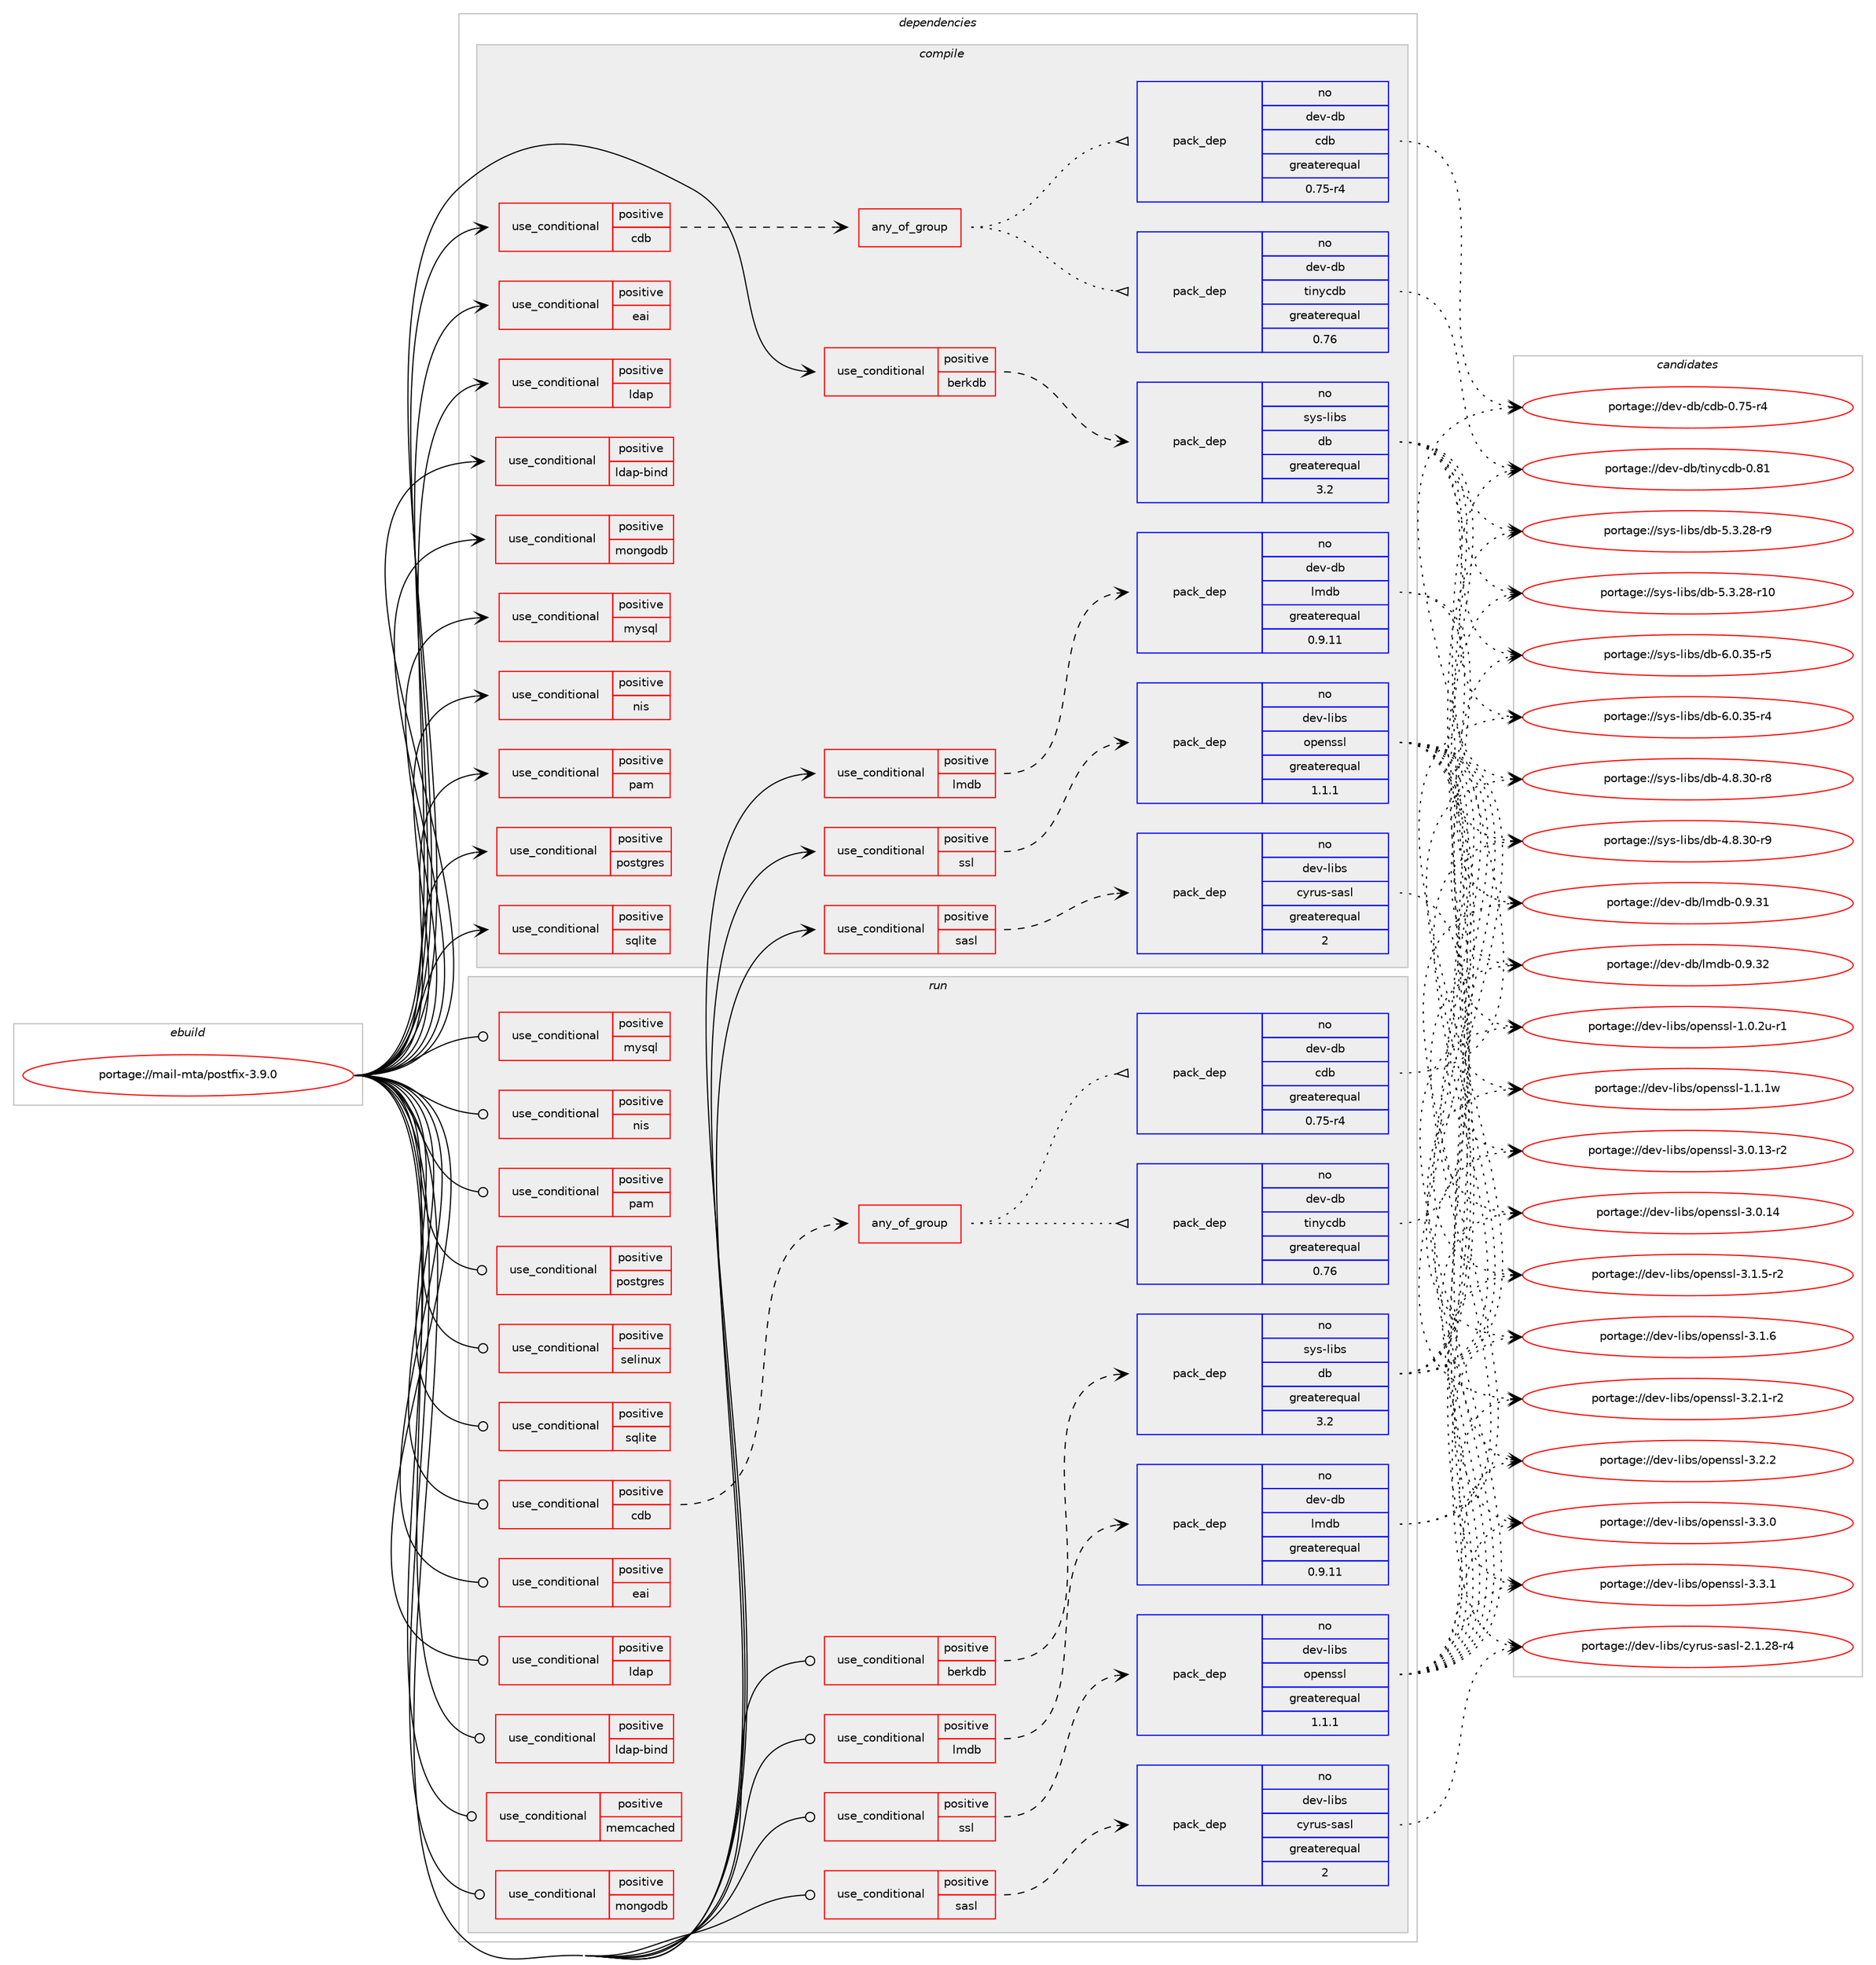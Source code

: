 digraph prolog {

# *************
# Graph options
# *************

newrank=true;
concentrate=true;
compound=true;
graph [rankdir=LR,fontname=Helvetica,fontsize=10,ranksep=1.5];#, ranksep=2.5, nodesep=0.2];
edge  [arrowhead=vee];
node  [fontname=Helvetica,fontsize=10];

# **********
# The ebuild
# **********

subgraph cluster_leftcol {
color=gray;
rank=same;
label=<<i>ebuild</i>>;
id [label="portage://mail-mta/postfix-3.9.0", color=red, width=4, href="../mail-mta/postfix-3.9.0.svg"];
}

# ****************
# The dependencies
# ****************

subgraph cluster_midcol {
color=gray;
label=<<i>dependencies</i>>;
subgraph cluster_compile {
fillcolor="#eeeeee";
style=filled;
label=<<i>compile</i>>;
subgraph cond69163 {
dependency147258 [label=<<TABLE BORDER="0" CELLBORDER="1" CELLSPACING="0" CELLPADDING="4"><TR><TD ROWSPAN="3" CELLPADDING="10">use_conditional</TD></TR><TR><TD>positive</TD></TR><TR><TD>berkdb</TD></TR></TABLE>>, shape=none, color=red];
subgraph pack75833 {
dependency147259 [label=<<TABLE BORDER="0" CELLBORDER="1" CELLSPACING="0" CELLPADDING="4" WIDTH="220"><TR><TD ROWSPAN="6" CELLPADDING="30">pack_dep</TD></TR><TR><TD WIDTH="110">no</TD></TR><TR><TD>sys-libs</TD></TR><TR><TD>db</TD></TR><TR><TD>greaterequal</TD></TR><TR><TD>3.2</TD></TR></TABLE>>, shape=none, color=blue];
}
dependency147258:e -> dependency147259:w [weight=20,style="dashed",arrowhead="vee"];
}
id:e -> dependency147258:w [weight=20,style="solid",arrowhead="vee"];
subgraph cond69164 {
dependency147260 [label=<<TABLE BORDER="0" CELLBORDER="1" CELLSPACING="0" CELLPADDING="4"><TR><TD ROWSPAN="3" CELLPADDING="10">use_conditional</TD></TR><TR><TD>positive</TD></TR><TR><TD>cdb</TD></TR></TABLE>>, shape=none, color=red];
subgraph any2109 {
dependency147261 [label=<<TABLE BORDER="0" CELLBORDER="1" CELLSPACING="0" CELLPADDING="4"><TR><TD CELLPADDING="10">any_of_group</TD></TR></TABLE>>, shape=none, color=red];subgraph pack75834 {
dependency147262 [label=<<TABLE BORDER="0" CELLBORDER="1" CELLSPACING="0" CELLPADDING="4" WIDTH="220"><TR><TD ROWSPAN="6" CELLPADDING="30">pack_dep</TD></TR><TR><TD WIDTH="110">no</TD></TR><TR><TD>dev-db</TD></TR><TR><TD>tinycdb</TD></TR><TR><TD>greaterequal</TD></TR><TR><TD>0.76</TD></TR></TABLE>>, shape=none, color=blue];
}
dependency147261:e -> dependency147262:w [weight=20,style="dotted",arrowhead="oinv"];
subgraph pack75835 {
dependency147263 [label=<<TABLE BORDER="0" CELLBORDER="1" CELLSPACING="0" CELLPADDING="4" WIDTH="220"><TR><TD ROWSPAN="6" CELLPADDING="30">pack_dep</TD></TR><TR><TD WIDTH="110">no</TD></TR><TR><TD>dev-db</TD></TR><TR><TD>cdb</TD></TR><TR><TD>greaterequal</TD></TR><TR><TD>0.75-r4</TD></TR></TABLE>>, shape=none, color=blue];
}
dependency147261:e -> dependency147263:w [weight=20,style="dotted",arrowhead="oinv"];
}
dependency147260:e -> dependency147261:w [weight=20,style="dashed",arrowhead="vee"];
}
id:e -> dependency147260:w [weight=20,style="solid",arrowhead="vee"];
subgraph cond69165 {
dependency147264 [label=<<TABLE BORDER="0" CELLBORDER="1" CELLSPACING="0" CELLPADDING="4"><TR><TD ROWSPAN="3" CELLPADDING="10">use_conditional</TD></TR><TR><TD>positive</TD></TR><TR><TD>eai</TD></TR></TABLE>>, shape=none, color=red];
# *** BEGIN UNKNOWN DEPENDENCY TYPE (TODO) ***
# dependency147264 -> package_dependency(portage://mail-mta/postfix-3.9.0,install,no,dev-libs,icu,none,[,,],any_same_slot,[])
# *** END UNKNOWN DEPENDENCY TYPE (TODO) ***

}
id:e -> dependency147264:w [weight=20,style="solid",arrowhead="vee"];
subgraph cond69166 {
dependency147265 [label=<<TABLE BORDER="0" CELLBORDER="1" CELLSPACING="0" CELLPADDING="4"><TR><TD ROWSPAN="3" CELLPADDING="10">use_conditional</TD></TR><TR><TD>positive</TD></TR><TR><TD>ldap</TD></TR></TABLE>>, shape=none, color=red];
# *** BEGIN UNKNOWN DEPENDENCY TYPE (TODO) ***
# dependency147265 -> package_dependency(portage://mail-mta/postfix-3.9.0,install,no,net-nds,openldap,none,[,,],any_same_slot,[])
# *** END UNKNOWN DEPENDENCY TYPE (TODO) ***

}
id:e -> dependency147265:w [weight=20,style="solid",arrowhead="vee"];
subgraph cond69167 {
dependency147266 [label=<<TABLE BORDER="0" CELLBORDER="1" CELLSPACING="0" CELLPADDING="4"><TR><TD ROWSPAN="3" CELLPADDING="10">use_conditional</TD></TR><TR><TD>positive</TD></TR><TR><TD>ldap-bind</TD></TR></TABLE>>, shape=none, color=red];
# *** BEGIN UNKNOWN DEPENDENCY TYPE (TODO) ***
# dependency147266 -> package_dependency(portage://mail-mta/postfix-3.9.0,install,no,net-nds,openldap,none,[,,],any_same_slot,[use(enable(sasl),none)])
# *** END UNKNOWN DEPENDENCY TYPE (TODO) ***

}
id:e -> dependency147266:w [weight=20,style="solid",arrowhead="vee"];
subgraph cond69168 {
dependency147267 [label=<<TABLE BORDER="0" CELLBORDER="1" CELLSPACING="0" CELLPADDING="4"><TR><TD ROWSPAN="3" CELLPADDING="10">use_conditional</TD></TR><TR><TD>positive</TD></TR><TR><TD>lmdb</TD></TR></TABLE>>, shape=none, color=red];
subgraph pack75836 {
dependency147268 [label=<<TABLE BORDER="0" CELLBORDER="1" CELLSPACING="0" CELLPADDING="4" WIDTH="220"><TR><TD ROWSPAN="6" CELLPADDING="30">pack_dep</TD></TR><TR><TD WIDTH="110">no</TD></TR><TR><TD>dev-db</TD></TR><TR><TD>lmdb</TD></TR><TR><TD>greaterequal</TD></TR><TR><TD>0.9.11</TD></TR></TABLE>>, shape=none, color=blue];
}
dependency147267:e -> dependency147268:w [weight=20,style="dashed",arrowhead="vee"];
}
id:e -> dependency147267:w [weight=20,style="solid",arrowhead="vee"];
subgraph cond69169 {
dependency147269 [label=<<TABLE BORDER="0" CELLBORDER="1" CELLSPACING="0" CELLPADDING="4"><TR><TD ROWSPAN="3" CELLPADDING="10">use_conditional</TD></TR><TR><TD>positive</TD></TR><TR><TD>mongodb</TD></TR></TABLE>>, shape=none, color=red];
# *** BEGIN UNKNOWN DEPENDENCY TYPE (TODO) ***
# dependency147269 -> package_dependency(portage://mail-mta/postfix-3.9.0,install,no,dev-libs,mongo-c-driver,none,[,,],[],[])
# *** END UNKNOWN DEPENDENCY TYPE (TODO) ***

# *** BEGIN UNKNOWN DEPENDENCY TYPE (TODO) ***
# dependency147269 -> package_dependency(portage://mail-mta/postfix-3.9.0,install,no,dev-libs,libbson,none,[,,],[],[])
# *** END UNKNOWN DEPENDENCY TYPE (TODO) ***

}
id:e -> dependency147269:w [weight=20,style="solid",arrowhead="vee"];
subgraph cond69170 {
dependency147270 [label=<<TABLE BORDER="0" CELLBORDER="1" CELLSPACING="0" CELLPADDING="4"><TR><TD ROWSPAN="3" CELLPADDING="10">use_conditional</TD></TR><TR><TD>positive</TD></TR><TR><TD>mysql</TD></TR></TABLE>>, shape=none, color=red];
# *** BEGIN UNKNOWN DEPENDENCY TYPE (TODO) ***
# dependency147270 -> package_dependency(portage://mail-mta/postfix-3.9.0,install,no,dev-db,mysql-connector-c,none,[,,],[slot(0),equal],[])
# *** END UNKNOWN DEPENDENCY TYPE (TODO) ***

}
id:e -> dependency147270:w [weight=20,style="solid",arrowhead="vee"];
subgraph cond69171 {
dependency147271 [label=<<TABLE BORDER="0" CELLBORDER="1" CELLSPACING="0" CELLPADDING="4"><TR><TD ROWSPAN="3" CELLPADDING="10">use_conditional</TD></TR><TR><TD>positive</TD></TR><TR><TD>nis</TD></TR></TABLE>>, shape=none, color=red];
# *** BEGIN UNKNOWN DEPENDENCY TYPE (TODO) ***
# dependency147271 -> package_dependency(portage://mail-mta/postfix-3.9.0,install,no,net-libs,libnsl,none,[,,],any_same_slot,[])
# *** END UNKNOWN DEPENDENCY TYPE (TODO) ***

}
id:e -> dependency147271:w [weight=20,style="solid",arrowhead="vee"];
subgraph cond69172 {
dependency147272 [label=<<TABLE BORDER="0" CELLBORDER="1" CELLSPACING="0" CELLPADDING="4"><TR><TD ROWSPAN="3" CELLPADDING="10">use_conditional</TD></TR><TR><TD>positive</TD></TR><TR><TD>pam</TD></TR></TABLE>>, shape=none, color=red];
# *** BEGIN UNKNOWN DEPENDENCY TYPE (TODO) ***
# dependency147272 -> package_dependency(portage://mail-mta/postfix-3.9.0,install,no,sys-libs,pam,none,[,,],[],[])
# *** END UNKNOWN DEPENDENCY TYPE (TODO) ***

}
id:e -> dependency147272:w [weight=20,style="solid",arrowhead="vee"];
subgraph cond69173 {
dependency147273 [label=<<TABLE BORDER="0" CELLBORDER="1" CELLSPACING="0" CELLPADDING="4"><TR><TD ROWSPAN="3" CELLPADDING="10">use_conditional</TD></TR><TR><TD>positive</TD></TR><TR><TD>postgres</TD></TR></TABLE>>, shape=none, color=red];
# *** BEGIN UNKNOWN DEPENDENCY TYPE (TODO) ***
# dependency147273 -> package_dependency(portage://mail-mta/postfix-3.9.0,install,no,dev-db,postgresql,none,[,,],any_different_slot,[])
# *** END UNKNOWN DEPENDENCY TYPE (TODO) ***

}
id:e -> dependency147273:w [weight=20,style="solid",arrowhead="vee"];
subgraph cond69174 {
dependency147274 [label=<<TABLE BORDER="0" CELLBORDER="1" CELLSPACING="0" CELLPADDING="4"><TR><TD ROWSPAN="3" CELLPADDING="10">use_conditional</TD></TR><TR><TD>positive</TD></TR><TR><TD>sasl</TD></TR></TABLE>>, shape=none, color=red];
subgraph pack75837 {
dependency147275 [label=<<TABLE BORDER="0" CELLBORDER="1" CELLSPACING="0" CELLPADDING="4" WIDTH="220"><TR><TD ROWSPAN="6" CELLPADDING="30">pack_dep</TD></TR><TR><TD WIDTH="110">no</TD></TR><TR><TD>dev-libs</TD></TR><TR><TD>cyrus-sasl</TD></TR><TR><TD>greaterequal</TD></TR><TR><TD>2</TD></TR></TABLE>>, shape=none, color=blue];
}
dependency147274:e -> dependency147275:w [weight=20,style="dashed",arrowhead="vee"];
}
id:e -> dependency147274:w [weight=20,style="solid",arrowhead="vee"];
subgraph cond69175 {
dependency147276 [label=<<TABLE BORDER="0" CELLBORDER="1" CELLSPACING="0" CELLPADDING="4"><TR><TD ROWSPAN="3" CELLPADDING="10">use_conditional</TD></TR><TR><TD>positive</TD></TR><TR><TD>sqlite</TD></TR></TABLE>>, shape=none, color=red];
# *** BEGIN UNKNOWN DEPENDENCY TYPE (TODO) ***
# dependency147276 -> package_dependency(portage://mail-mta/postfix-3.9.0,install,no,dev-db,sqlite,none,[,,],[slot(3)],[])
# *** END UNKNOWN DEPENDENCY TYPE (TODO) ***

}
id:e -> dependency147276:w [weight=20,style="solid",arrowhead="vee"];
subgraph cond69176 {
dependency147277 [label=<<TABLE BORDER="0" CELLBORDER="1" CELLSPACING="0" CELLPADDING="4"><TR><TD ROWSPAN="3" CELLPADDING="10">use_conditional</TD></TR><TR><TD>positive</TD></TR><TR><TD>ssl</TD></TR></TABLE>>, shape=none, color=red];
subgraph pack75838 {
dependency147278 [label=<<TABLE BORDER="0" CELLBORDER="1" CELLSPACING="0" CELLPADDING="4" WIDTH="220"><TR><TD ROWSPAN="6" CELLPADDING="30">pack_dep</TD></TR><TR><TD WIDTH="110">no</TD></TR><TR><TD>dev-libs</TD></TR><TR><TD>openssl</TD></TR><TR><TD>greaterequal</TD></TR><TR><TD>1.1.1</TD></TR></TABLE>>, shape=none, color=blue];
}
dependency147277:e -> dependency147278:w [weight=20,style="dashed",arrowhead="vee"];
}
id:e -> dependency147277:w [weight=20,style="solid",arrowhead="vee"];
# *** BEGIN UNKNOWN DEPENDENCY TYPE (TODO) ***
# id -> package_dependency(portage://mail-mta/postfix-3.9.0,install,no,acct-group,postdrop,none,[,,],[],[])
# *** END UNKNOWN DEPENDENCY TYPE (TODO) ***

# *** BEGIN UNKNOWN DEPENDENCY TYPE (TODO) ***
# id -> package_dependency(portage://mail-mta/postfix-3.9.0,install,no,acct-group,postfix,none,[,,],[],[])
# *** END UNKNOWN DEPENDENCY TYPE (TODO) ***

# *** BEGIN UNKNOWN DEPENDENCY TYPE (TODO) ***
# id -> package_dependency(portage://mail-mta/postfix-3.9.0,install,no,acct-user,postfix,none,[,,],[],[])
# *** END UNKNOWN DEPENDENCY TYPE (TODO) ***

# *** BEGIN UNKNOWN DEPENDENCY TYPE (TODO) ***
# id -> package_dependency(portage://mail-mta/postfix-3.9.0,install,no,dev-lang,perl,none,[,,],[],[])
# *** END UNKNOWN DEPENDENCY TYPE (TODO) ***

# *** BEGIN UNKNOWN DEPENDENCY TYPE (TODO) ***
# id -> package_dependency(portage://mail-mta/postfix-3.9.0,install,no,dev-libs,libpcre2,none,[,,],[slot(0)],[])
# *** END UNKNOWN DEPENDENCY TYPE (TODO) ***

}
subgraph cluster_compileandrun {
fillcolor="#eeeeee";
style=filled;
label=<<i>compile and run</i>>;
}
subgraph cluster_run {
fillcolor="#eeeeee";
style=filled;
label=<<i>run</i>>;
subgraph cond69177 {
dependency147279 [label=<<TABLE BORDER="0" CELLBORDER="1" CELLSPACING="0" CELLPADDING="4"><TR><TD ROWSPAN="3" CELLPADDING="10">use_conditional</TD></TR><TR><TD>positive</TD></TR><TR><TD>berkdb</TD></TR></TABLE>>, shape=none, color=red];
subgraph pack75839 {
dependency147280 [label=<<TABLE BORDER="0" CELLBORDER="1" CELLSPACING="0" CELLPADDING="4" WIDTH="220"><TR><TD ROWSPAN="6" CELLPADDING="30">pack_dep</TD></TR><TR><TD WIDTH="110">no</TD></TR><TR><TD>sys-libs</TD></TR><TR><TD>db</TD></TR><TR><TD>greaterequal</TD></TR><TR><TD>3.2</TD></TR></TABLE>>, shape=none, color=blue];
}
dependency147279:e -> dependency147280:w [weight=20,style="dashed",arrowhead="vee"];
}
id:e -> dependency147279:w [weight=20,style="solid",arrowhead="odot"];
subgraph cond69178 {
dependency147281 [label=<<TABLE BORDER="0" CELLBORDER="1" CELLSPACING="0" CELLPADDING="4"><TR><TD ROWSPAN="3" CELLPADDING="10">use_conditional</TD></TR><TR><TD>positive</TD></TR><TR><TD>cdb</TD></TR></TABLE>>, shape=none, color=red];
subgraph any2110 {
dependency147282 [label=<<TABLE BORDER="0" CELLBORDER="1" CELLSPACING="0" CELLPADDING="4"><TR><TD CELLPADDING="10">any_of_group</TD></TR></TABLE>>, shape=none, color=red];subgraph pack75840 {
dependency147283 [label=<<TABLE BORDER="0" CELLBORDER="1" CELLSPACING="0" CELLPADDING="4" WIDTH="220"><TR><TD ROWSPAN="6" CELLPADDING="30">pack_dep</TD></TR><TR><TD WIDTH="110">no</TD></TR><TR><TD>dev-db</TD></TR><TR><TD>tinycdb</TD></TR><TR><TD>greaterequal</TD></TR><TR><TD>0.76</TD></TR></TABLE>>, shape=none, color=blue];
}
dependency147282:e -> dependency147283:w [weight=20,style="dotted",arrowhead="oinv"];
subgraph pack75841 {
dependency147284 [label=<<TABLE BORDER="0" CELLBORDER="1" CELLSPACING="0" CELLPADDING="4" WIDTH="220"><TR><TD ROWSPAN="6" CELLPADDING="30">pack_dep</TD></TR><TR><TD WIDTH="110">no</TD></TR><TR><TD>dev-db</TD></TR><TR><TD>cdb</TD></TR><TR><TD>greaterequal</TD></TR><TR><TD>0.75-r4</TD></TR></TABLE>>, shape=none, color=blue];
}
dependency147282:e -> dependency147284:w [weight=20,style="dotted",arrowhead="oinv"];
}
dependency147281:e -> dependency147282:w [weight=20,style="dashed",arrowhead="vee"];
}
id:e -> dependency147281:w [weight=20,style="solid",arrowhead="odot"];
subgraph cond69179 {
dependency147285 [label=<<TABLE BORDER="0" CELLBORDER="1" CELLSPACING="0" CELLPADDING="4"><TR><TD ROWSPAN="3" CELLPADDING="10">use_conditional</TD></TR><TR><TD>positive</TD></TR><TR><TD>eai</TD></TR></TABLE>>, shape=none, color=red];
# *** BEGIN UNKNOWN DEPENDENCY TYPE (TODO) ***
# dependency147285 -> package_dependency(portage://mail-mta/postfix-3.9.0,run,no,dev-libs,icu,none,[,,],any_same_slot,[])
# *** END UNKNOWN DEPENDENCY TYPE (TODO) ***

}
id:e -> dependency147285:w [weight=20,style="solid",arrowhead="odot"];
subgraph cond69180 {
dependency147286 [label=<<TABLE BORDER="0" CELLBORDER="1" CELLSPACING="0" CELLPADDING="4"><TR><TD ROWSPAN="3" CELLPADDING="10">use_conditional</TD></TR><TR><TD>positive</TD></TR><TR><TD>ldap</TD></TR></TABLE>>, shape=none, color=red];
# *** BEGIN UNKNOWN DEPENDENCY TYPE (TODO) ***
# dependency147286 -> package_dependency(portage://mail-mta/postfix-3.9.0,run,no,net-nds,openldap,none,[,,],any_same_slot,[])
# *** END UNKNOWN DEPENDENCY TYPE (TODO) ***

}
id:e -> dependency147286:w [weight=20,style="solid",arrowhead="odot"];
subgraph cond69181 {
dependency147287 [label=<<TABLE BORDER="0" CELLBORDER="1" CELLSPACING="0" CELLPADDING="4"><TR><TD ROWSPAN="3" CELLPADDING="10">use_conditional</TD></TR><TR><TD>positive</TD></TR><TR><TD>ldap-bind</TD></TR></TABLE>>, shape=none, color=red];
# *** BEGIN UNKNOWN DEPENDENCY TYPE (TODO) ***
# dependency147287 -> package_dependency(portage://mail-mta/postfix-3.9.0,run,no,net-nds,openldap,none,[,,],any_same_slot,[use(enable(sasl),none)])
# *** END UNKNOWN DEPENDENCY TYPE (TODO) ***

}
id:e -> dependency147287:w [weight=20,style="solid",arrowhead="odot"];
subgraph cond69182 {
dependency147288 [label=<<TABLE BORDER="0" CELLBORDER="1" CELLSPACING="0" CELLPADDING="4"><TR><TD ROWSPAN="3" CELLPADDING="10">use_conditional</TD></TR><TR><TD>positive</TD></TR><TR><TD>lmdb</TD></TR></TABLE>>, shape=none, color=red];
subgraph pack75842 {
dependency147289 [label=<<TABLE BORDER="0" CELLBORDER="1" CELLSPACING="0" CELLPADDING="4" WIDTH="220"><TR><TD ROWSPAN="6" CELLPADDING="30">pack_dep</TD></TR><TR><TD WIDTH="110">no</TD></TR><TR><TD>dev-db</TD></TR><TR><TD>lmdb</TD></TR><TR><TD>greaterequal</TD></TR><TR><TD>0.9.11</TD></TR></TABLE>>, shape=none, color=blue];
}
dependency147288:e -> dependency147289:w [weight=20,style="dashed",arrowhead="vee"];
}
id:e -> dependency147288:w [weight=20,style="solid",arrowhead="odot"];
subgraph cond69183 {
dependency147290 [label=<<TABLE BORDER="0" CELLBORDER="1" CELLSPACING="0" CELLPADDING="4"><TR><TD ROWSPAN="3" CELLPADDING="10">use_conditional</TD></TR><TR><TD>positive</TD></TR><TR><TD>memcached</TD></TR></TABLE>>, shape=none, color=red];
# *** BEGIN UNKNOWN DEPENDENCY TYPE (TODO) ***
# dependency147290 -> package_dependency(portage://mail-mta/postfix-3.9.0,run,no,net-misc,memcached,none,[,,],[],[])
# *** END UNKNOWN DEPENDENCY TYPE (TODO) ***

}
id:e -> dependency147290:w [weight=20,style="solid",arrowhead="odot"];
subgraph cond69184 {
dependency147291 [label=<<TABLE BORDER="0" CELLBORDER="1" CELLSPACING="0" CELLPADDING="4"><TR><TD ROWSPAN="3" CELLPADDING="10">use_conditional</TD></TR><TR><TD>positive</TD></TR><TR><TD>mongodb</TD></TR></TABLE>>, shape=none, color=red];
# *** BEGIN UNKNOWN DEPENDENCY TYPE (TODO) ***
# dependency147291 -> package_dependency(portage://mail-mta/postfix-3.9.0,run,no,dev-libs,mongo-c-driver,none,[,,],[],[])
# *** END UNKNOWN DEPENDENCY TYPE (TODO) ***

# *** BEGIN UNKNOWN DEPENDENCY TYPE (TODO) ***
# dependency147291 -> package_dependency(portage://mail-mta/postfix-3.9.0,run,no,dev-libs,libbson,none,[,,],[],[])
# *** END UNKNOWN DEPENDENCY TYPE (TODO) ***

}
id:e -> dependency147291:w [weight=20,style="solid",arrowhead="odot"];
subgraph cond69185 {
dependency147292 [label=<<TABLE BORDER="0" CELLBORDER="1" CELLSPACING="0" CELLPADDING="4"><TR><TD ROWSPAN="3" CELLPADDING="10">use_conditional</TD></TR><TR><TD>positive</TD></TR><TR><TD>mysql</TD></TR></TABLE>>, shape=none, color=red];
# *** BEGIN UNKNOWN DEPENDENCY TYPE (TODO) ***
# dependency147292 -> package_dependency(portage://mail-mta/postfix-3.9.0,run,no,dev-db,mysql-connector-c,none,[,,],[slot(0),equal],[])
# *** END UNKNOWN DEPENDENCY TYPE (TODO) ***

}
id:e -> dependency147292:w [weight=20,style="solid",arrowhead="odot"];
subgraph cond69186 {
dependency147293 [label=<<TABLE BORDER="0" CELLBORDER="1" CELLSPACING="0" CELLPADDING="4"><TR><TD ROWSPAN="3" CELLPADDING="10">use_conditional</TD></TR><TR><TD>positive</TD></TR><TR><TD>nis</TD></TR></TABLE>>, shape=none, color=red];
# *** BEGIN UNKNOWN DEPENDENCY TYPE (TODO) ***
# dependency147293 -> package_dependency(portage://mail-mta/postfix-3.9.0,run,no,net-libs,libnsl,none,[,,],any_same_slot,[])
# *** END UNKNOWN DEPENDENCY TYPE (TODO) ***

}
id:e -> dependency147293:w [weight=20,style="solid",arrowhead="odot"];
subgraph cond69187 {
dependency147294 [label=<<TABLE BORDER="0" CELLBORDER="1" CELLSPACING="0" CELLPADDING="4"><TR><TD ROWSPAN="3" CELLPADDING="10">use_conditional</TD></TR><TR><TD>positive</TD></TR><TR><TD>pam</TD></TR></TABLE>>, shape=none, color=red];
# *** BEGIN UNKNOWN DEPENDENCY TYPE (TODO) ***
# dependency147294 -> package_dependency(portage://mail-mta/postfix-3.9.0,run,no,sys-libs,pam,none,[,,],[],[])
# *** END UNKNOWN DEPENDENCY TYPE (TODO) ***

}
id:e -> dependency147294:w [weight=20,style="solid",arrowhead="odot"];
subgraph cond69188 {
dependency147295 [label=<<TABLE BORDER="0" CELLBORDER="1" CELLSPACING="0" CELLPADDING="4"><TR><TD ROWSPAN="3" CELLPADDING="10">use_conditional</TD></TR><TR><TD>positive</TD></TR><TR><TD>postgres</TD></TR></TABLE>>, shape=none, color=red];
# *** BEGIN UNKNOWN DEPENDENCY TYPE (TODO) ***
# dependency147295 -> package_dependency(portage://mail-mta/postfix-3.9.0,run,no,dev-db,postgresql,none,[,,],any_different_slot,[])
# *** END UNKNOWN DEPENDENCY TYPE (TODO) ***

}
id:e -> dependency147295:w [weight=20,style="solid",arrowhead="odot"];
subgraph cond69189 {
dependency147296 [label=<<TABLE BORDER="0" CELLBORDER="1" CELLSPACING="0" CELLPADDING="4"><TR><TD ROWSPAN="3" CELLPADDING="10">use_conditional</TD></TR><TR><TD>positive</TD></TR><TR><TD>sasl</TD></TR></TABLE>>, shape=none, color=red];
subgraph pack75843 {
dependency147297 [label=<<TABLE BORDER="0" CELLBORDER="1" CELLSPACING="0" CELLPADDING="4" WIDTH="220"><TR><TD ROWSPAN="6" CELLPADDING="30">pack_dep</TD></TR><TR><TD WIDTH="110">no</TD></TR><TR><TD>dev-libs</TD></TR><TR><TD>cyrus-sasl</TD></TR><TR><TD>greaterequal</TD></TR><TR><TD>2</TD></TR></TABLE>>, shape=none, color=blue];
}
dependency147296:e -> dependency147297:w [weight=20,style="dashed",arrowhead="vee"];
}
id:e -> dependency147296:w [weight=20,style="solid",arrowhead="odot"];
subgraph cond69190 {
dependency147298 [label=<<TABLE BORDER="0" CELLBORDER="1" CELLSPACING="0" CELLPADDING="4"><TR><TD ROWSPAN="3" CELLPADDING="10">use_conditional</TD></TR><TR><TD>positive</TD></TR><TR><TD>selinux</TD></TR></TABLE>>, shape=none, color=red];
# *** BEGIN UNKNOWN DEPENDENCY TYPE (TODO) ***
# dependency147298 -> package_dependency(portage://mail-mta/postfix-3.9.0,run,no,sec-policy,selinux-postfix,none,[,,],[],[])
# *** END UNKNOWN DEPENDENCY TYPE (TODO) ***

}
id:e -> dependency147298:w [weight=20,style="solid",arrowhead="odot"];
subgraph cond69191 {
dependency147299 [label=<<TABLE BORDER="0" CELLBORDER="1" CELLSPACING="0" CELLPADDING="4"><TR><TD ROWSPAN="3" CELLPADDING="10">use_conditional</TD></TR><TR><TD>positive</TD></TR><TR><TD>sqlite</TD></TR></TABLE>>, shape=none, color=red];
# *** BEGIN UNKNOWN DEPENDENCY TYPE (TODO) ***
# dependency147299 -> package_dependency(portage://mail-mta/postfix-3.9.0,run,no,dev-db,sqlite,none,[,,],[slot(3)],[])
# *** END UNKNOWN DEPENDENCY TYPE (TODO) ***

}
id:e -> dependency147299:w [weight=20,style="solid",arrowhead="odot"];
subgraph cond69192 {
dependency147300 [label=<<TABLE BORDER="0" CELLBORDER="1" CELLSPACING="0" CELLPADDING="4"><TR><TD ROWSPAN="3" CELLPADDING="10">use_conditional</TD></TR><TR><TD>positive</TD></TR><TR><TD>ssl</TD></TR></TABLE>>, shape=none, color=red];
subgraph pack75844 {
dependency147301 [label=<<TABLE BORDER="0" CELLBORDER="1" CELLSPACING="0" CELLPADDING="4" WIDTH="220"><TR><TD ROWSPAN="6" CELLPADDING="30">pack_dep</TD></TR><TR><TD WIDTH="110">no</TD></TR><TR><TD>dev-libs</TD></TR><TR><TD>openssl</TD></TR><TR><TD>greaterequal</TD></TR><TR><TD>1.1.1</TD></TR></TABLE>>, shape=none, color=blue];
}
dependency147300:e -> dependency147301:w [weight=20,style="dashed",arrowhead="vee"];
}
id:e -> dependency147300:w [weight=20,style="solid",arrowhead="odot"];
# *** BEGIN UNKNOWN DEPENDENCY TYPE (TODO) ***
# id -> package_dependency(portage://mail-mta/postfix-3.9.0,run,no,acct-group,postdrop,none,[,,],[],[])
# *** END UNKNOWN DEPENDENCY TYPE (TODO) ***

# *** BEGIN UNKNOWN DEPENDENCY TYPE (TODO) ***
# id -> package_dependency(portage://mail-mta/postfix-3.9.0,run,no,acct-group,postfix,none,[,,],[],[])
# *** END UNKNOWN DEPENDENCY TYPE (TODO) ***

# *** BEGIN UNKNOWN DEPENDENCY TYPE (TODO) ***
# id -> package_dependency(portage://mail-mta/postfix-3.9.0,run,no,acct-user,postfix,none,[,,],[],[])
# *** END UNKNOWN DEPENDENCY TYPE (TODO) ***

# *** BEGIN UNKNOWN DEPENDENCY TYPE (TODO) ***
# id -> package_dependency(portage://mail-mta/postfix-3.9.0,run,no,dev-lang,perl,none,[,,],[],[])
# *** END UNKNOWN DEPENDENCY TYPE (TODO) ***

# *** BEGIN UNKNOWN DEPENDENCY TYPE (TODO) ***
# id -> package_dependency(portage://mail-mta/postfix-3.9.0,run,no,dev-libs,libpcre2,none,[,,],[slot(0)],[])
# *** END UNKNOWN DEPENDENCY TYPE (TODO) ***

# *** BEGIN UNKNOWN DEPENDENCY TYPE (TODO) ***
# id -> package_dependency(portage://mail-mta/postfix-3.9.0,run,no,net-mail,mailbase,none,[,,],[],[])
# *** END UNKNOWN DEPENDENCY TYPE (TODO) ***

# *** BEGIN UNKNOWN DEPENDENCY TYPE (TODO) ***
# id -> package_dependency(portage://mail-mta/postfix-3.9.0,run,weak,mail-mta,courier,none,[,,],[],[])
# *** END UNKNOWN DEPENDENCY TYPE (TODO) ***

# *** BEGIN UNKNOWN DEPENDENCY TYPE (TODO) ***
# id -> package_dependency(portage://mail-mta/postfix-3.9.0,run,weak,mail-mta,esmtp,none,[,,],[],[])
# *** END UNKNOWN DEPENDENCY TYPE (TODO) ***

# *** BEGIN UNKNOWN DEPENDENCY TYPE (TODO) ***
# id -> package_dependency(portage://mail-mta/postfix-3.9.0,run,weak,mail-mta,exim,none,[,,],[],[])
# *** END UNKNOWN DEPENDENCY TYPE (TODO) ***

# *** BEGIN UNKNOWN DEPENDENCY TYPE (TODO) ***
# id -> package_dependency(portage://mail-mta/postfix-3.9.0,run,weak,mail-mta,msmtp,none,[,,],[],[use(enable(mta),none)])
# *** END UNKNOWN DEPENDENCY TYPE (TODO) ***

# *** BEGIN UNKNOWN DEPENDENCY TYPE (TODO) ***
# id -> package_dependency(portage://mail-mta/postfix-3.9.0,run,weak,mail-mta,netqmail,none,[,,],[],[])
# *** END UNKNOWN DEPENDENCY TYPE (TODO) ***

# *** BEGIN UNKNOWN DEPENDENCY TYPE (TODO) ***
# id -> package_dependency(portage://mail-mta/postfix-3.9.0,run,weak,mail-mta,nullmailer,none,[,,],[],[])
# *** END UNKNOWN DEPENDENCY TYPE (TODO) ***

# *** BEGIN UNKNOWN DEPENDENCY TYPE (TODO) ***
# id -> package_dependency(portage://mail-mta/postfix-3.9.0,run,weak,mail-mta,opensmtpd,none,[,,],[],[])
# *** END UNKNOWN DEPENDENCY TYPE (TODO) ***

# *** BEGIN UNKNOWN DEPENDENCY TYPE (TODO) ***
# id -> package_dependency(portage://mail-mta/postfix-3.9.0,run,weak,mail-mta,sendmail,none,[,,],[],[])
# *** END UNKNOWN DEPENDENCY TYPE (TODO) ***

# *** BEGIN UNKNOWN DEPENDENCY TYPE (TODO) ***
# id -> package_dependency(portage://mail-mta/postfix-3.9.0,run,weak,mail-mta,ssmtp,none,[,,],[],[use(enable(mta),none)])
# *** END UNKNOWN DEPENDENCY TYPE (TODO) ***

}
}

# **************
# The candidates
# **************

subgraph cluster_choices {
rank=same;
color=gray;
label=<<i>candidates</i>>;

subgraph choice75833 {
color=black;
nodesep=1;
choice11512111545108105981154710098455246564651484511456 [label="portage://sys-libs/db-4.8.30-r8", color=red, width=4,href="../sys-libs/db-4.8.30-r8.svg"];
choice11512111545108105981154710098455246564651484511457 [label="portage://sys-libs/db-4.8.30-r9", color=red, width=4,href="../sys-libs/db-4.8.30-r9.svg"];
choice1151211154510810598115471009845534651465056451144948 [label="portage://sys-libs/db-5.3.28-r10", color=red, width=4,href="../sys-libs/db-5.3.28-r10.svg"];
choice11512111545108105981154710098455346514650564511457 [label="portage://sys-libs/db-5.3.28-r9", color=red, width=4,href="../sys-libs/db-5.3.28-r9.svg"];
choice11512111545108105981154710098455446484651534511452 [label="portage://sys-libs/db-6.0.35-r4", color=red, width=4,href="../sys-libs/db-6.0.35-r4.svg"];
choice11512111545108105981154710098455446484651534511453 [label="portage://sys-libs/db-6.0.35-r5", color=red, width=4,href="../sys-libs/db-6.0.35-r5.svg"];
dependency147259:e -> choice11512111545108105981154710098455246564651484511456:w [style=dotted,weight="100"];
dependency147259:e -> choice11512111545108105981154710098455246564651484511457:w [style=dotted,weight="100"];
dependency147259:e -> choice1151211154510810598115471009845534651465056451144948:w [style=dotted,weight="100"];
dependency147259:e -> choice11512111545108105981154710098455346514650564511457:w [style=dotted,weight="100"];
dependency147259:e -> choice11512111545108105981154710098455446484651534511452:w [style=dotted,weight="100"];
dependency147259:e -> choice11512111545108105981154710098455446484651534511453:w [style=dotted,weight="100"];
}
subgraph choice75834 {
color=black;
nodesep=1;
choice10010111845100984711610511012199100984548465649 [label="portage://dev-db/tinycdb-0.81", color=red, width=4,href="../dev-db/tinycdb-0.81.svg"];
dependency147262:e -> choice10010111845100984711610511012199100984548465649:w [style=dotted,weight="100"];
}
subgraph choice75835 {
color=black;
nodesep=1;
choice100101118451009847991009845484655534511452 [label="portage://dev-db/cdb-0.75-r4", color=red, width=4,href="../dev-db/cdb-0.75-r4.svg"];
dependency147263:e -> choice100101118451009847991009845484655534511452:w [style=dotted,weight="100"];
}
subgraph choice75836 {
color=black;
nodesep=1;
choice1001011184510098471081091009845484657465149 [label="portage://dev-db/lmdb-0.9.31", color=red, width=4,href="../dev-db/lmdb-0.9.31.svg"];
choice1001011184510098471081091009845484657465150 [label="portage://dev-db/lmdb-0.9.32", color=red, width=4,href="../dev-db/lmdb-0.9.32.svg"];
dependency147268:e -> choice1001011184510098471081091009845484657465149:w [style=dotted,weight="100"];
dependency147268:e -> choice1001011184510098471081091009845484657465150:w [style=dotted,weight="100"];
}
subgraph choice75837 {
color=black;
nodesep=1;
choice100101118451081059811547991211141171154511597115108455046494650564511452 [label="portage://dev-libs/cyrus-sasl-2.1.28-r4", color=red, width=4,href="../dev-libs/cyrus-sasl-2.1.28-r4.svg"];
dependency147275:e -> choice100101118451081059811547991211141171154511597115108455046494650564511452:w [style=dotted,weight="100"];
}
subgraph choice75838 {
color=black;
nodesep=1;
choice1001011184510810598115471111121011101151151084549464846501174511449 [label="portage://dev-libs/openssl-1.0.2u-r1", color=red, width=4,href="../dev-libs/openssl-1.0.2u-r1.svg"];
choice100101118451081059811547111112101110115115108454946494649119 [label="portage://dev-libs/openssl-1.1.1w", color=red, width=4,href="../dev-libs/openssl-1.1.1w.svg"];
choice100101118451081059811547111112101110115115108455146484649514511450 [label="portage://dev-libs/openssl-3.0.13-r2", color=red, width=4,href="../dev-libs/openssl-3.0.13-r2.svg"];
choice10010111845108105981154711111210111011511510845514648464952 [label="portage://dev-libs/openssl-3.0.14", color=red, width=4,href="../dev-libs/openssl-3.0.14.svg"];
choice1001011184510810598115471111121011101151151084551464946534511450 [label="portage://dev-libs/openssl-3.1.5-r2", color=red, width=4,href="../dev-libs/openssl-3.1.5-r2.svg"];
choice100101118451081059811547111112101110115115108455146494654 [label="portage://dev-libs/openssl-3.1.6", color=red, width=4,href="../dev-libs/openssl-3.1.6.svg"];
choice1001011184510810598115471111121011101151151084551465046494511450 [label="portage://dev-libs/openssl-3.2.1-r2", color=red, width=4,href="../dev-libs/openssl-3.2.1-r2.svg"];
choice100101118451081059811547111112101110115115108455146504650 [label="portage://dev-libs/openssl-3.2.2", color=red, width=4,href="../dev-libs/openssl-3.2.2.svg"];
choice100101118451081059811547111112101110115115108455146514648 [label="portage://dev-libs/openssl-3.3.0", color=red, width=4,href="../dev-libs/openssl-3.3.0.svg"];
choice100101118451081059811547111112101110115115108455146514649 [label="portage://dev-libs/openssl-3.3.1", color=red, width=4,href="../dev-libs/openssl-3.3.1.svg"];
dependency147278:e -> choice1001011184510810598115471111121011101151151084549464846501174511449:w [style=dotted,weight="100"];
dependency147278:e -> choice100101118451081059811547111112101110115115108454946494649119:w [style=dotted,weight="100"];
dependency147278:e -> choice100101118451081059811547111112101110115115108455146484649514511450:w [style=dotted,weight="100"];
dependency147278:e -> choice10010111845108105981154711111210111011511510845514648464952:w [style=dotted,weight="100"];
dependency147278:e -> choice1001011184510810598115471111121011101151151084551464946534511450:w [style=dotted,weight="100"];
dependency147278:e -> choice100101118451081059811547111112101110115115108455146494654:w [style=dotted,weight="100"];
dependency147278:e -> choice1001011184510810598115471111121011101151151084551465046494511450:w [style=dotted,weight="100"];
dependency147278:e -> choice100101118451081059811547111112101110115115108455146504650:w [style=dotted,weight="100"];
dependency147278:e -> choice100101118451081059811547111112101110115115108455146514648:w [style=dotted,weight="100"];
dependency147278:e -> choice100101118451081059811547111112101110115115108455146514649:w [style=dotted,weight="100"];
}
subgraph choice75839 {
color=black;
nodesep=1;
choice11512111545108105981154710098455246564651484511456 [label="portage://sys-libs/db-4.8.30-r8", color=red, width=4,href="../sys-libs/db-4.8.30-r8.svg"];
choice11512111545108105981154710098455246564651484511457 [label="portage://sys-libs/db-4.8.30-r9", color=red, width=4,href="../sys-libs/db-4.8.30-r9.svg"];
choice1151211154510810598115471009845534651465056451144948 [label="portage://sys-libs/db-5.3.28-r10", color=red, width=4,href="../sys-libs/db-5.3.28-r10.svg"];
choice11512111545108105981154710098455346514650564511457 [label="portage://sys-libs/db-5.3.28-r9", color=red, width=4,href="../sys-libs/db-5.3.28-r9.svg"];
choice11512111545108105981154710098455446484651534511452 [label="portage://sys-libs/db-6.0.35-r4", color=red, width=4,href="../sys-libs/db-6.0.35-r4.svg"];
choice11512111545108105981154710098455446484651534511453 [label="portage://sys-libs/db-6.0.35-r5", color=red, width=4,href="../sys-libs/db-6.0.35-r5.svg"];
dependency147280:e -> choice11512111545108105981154710098455246564651484511456:w [style=dotted,weight="100"];
dependency147280:e -> choice11512111545108105981154710098455246564651484511457:w [style=dotted,weight="100"];
dependency147280:e -> choice1151211154510810598115471009845534651465056451144948:w [style=dotted,weight="100"];
dependency147280:e -> choice11512111545108105981154710098455346514650564511457:w [style=dotted,weight="100"];
dependency147280:e -> choice11512111545108105981154710098455446484651534511452:w [style=dotted,weight="100"];
dependency147280:e -> choice11512111545108105981154710098455446484651534511453:w [style=dotted,weight="100"];
}
subgraph choice75840 {
color=black;
nodesep=1;
choice10010111845100984711610511012199100984548465649 [label="portage://dev-db/tinycdb-0.81", color=red, width=4,href="../dev-db/tinycdb-0.81.svg"];
dependency147283:e -> choice10010111845100984711610511012199100984548465649:w [style=dotted,weight="100"];
}
subgraph choice75841 {
color=black;
nodesep=1;
choice100101118451009847991009845484655534511452 [label="portage://dev-db/cdb-0.75-r4", color=red, width=4,href="../dev-db/cdb-0.75-r4.svg"];
dependency147284:e -> choice100101118451009847991009845484655534511452:w [style=dotted,weight="100"];
}
subgraph choice75842 {
color=black;
nodesep=1;
choice1001011184510098471081091009845484657465149 [label="portage://dev-db/lmdb-0.9.31", color=red, width=4,href="../dev-db/lmdb-0.9.31.svg"];
choice1001011184510098471081091009845484657465150 [label="portage://dev-db/lmdb-0.9.32", color=red, width=4,href="../dev-db/lmdb-0.9.32.svg"];
dependency147289:e -> choice1001011184510098471081091009845484657465149:w [style=dotted,weight="100"];
dependency147289:e -> choice1001011184510098471081091009845484657465150:w [style=dotted,weight="100"];
}
subgraph choice75843 {
color=black;
nodesep=1;
choice100101118451081059811547991211141171154511597115108455046494650564511452 [label="portage://dev-libs/cyrus-sasl-2.1.28-r4", color=red, width=4,href="../dev-libs/cyrus-sasl-2.1.28-r4.svg"];
dependency147297:e -> choice100101118451081059811547991211141171154511597115108455046494650564511452:w [style=dotted,weight="100"];
}
subgraph choice75844 {
color=black;
nodesep=1;
choice1001011184510810598115471111121011101151151084549464846501174511449 [label="portage://dev-libs/openssl-1.0.2u-r1", color=red, width=4,href="../dev-libs/openssl-1.0.2u-r1.svg"];
choice100101118451081059811547111112101110115115108454946494649119 [label="portage://dev-libs/openssl-1.1.1w", color=red, width=4,href="../dev-libs/openssl-1.1.1w.svg"];
choice100101118451081059811547111112101110115115108455146484649514511450 [label="portage://dev-libs/openssl-3.0.13-r2", color=red, width=4,href="../dev-libs/openssl-3.0.13-r2.svg"];
choice10010111845108105981154711111210111011511510845514648464952 [label="portage://dev-libs/openssl-3.0.14", color=red, width=4,href="../dev-libs/openssl-3.0.14.svg"];
choice1001011184510810598115471111121011101151151084551464946534511450 [label="portage://dev-libs/openssl-3.1.5-r2", color=red, width=4,href="../dev-libs/openssl-3.1.5-r2.svg"];
choice100101118451081059811547111112101110115115108455146494654 [label="portage://dev-libs/openssl-3.1.6", color=red, width=4,href="../dev-libs/openssl-3.1.6.svg"];
choice1001011184510810598115471111121011101151151084551465046494511450 [label="portage://dev-libs/openssl-3.2.1-r2", color=red, width=4,href="../dev-libs/openssl-3.2.1-r2.svg"];
choice100101118451081059811547111112101110115115108455146504650 [label="portage://dev-libs/openssl-3.2.2", color=red, width=4,href="../dev-libs/openssl-3.2.2.svg"];
choice100101118451081059811547111112101110115115108455146514648 [label="portage://dev-libs/openssl-3.3.0", color=red, width=4,href="../dev-libs/openssl-3.3.0.svg"];
choice100101118451081059811547111112101110115115108455146514649 [label="portage://dev-libs/openssl-3.3.1", color=red, width=4,href="../dev-libs/openssl-3.3.1.svg"];
dependency147301:e -> choice1001011184510810598115471111121011101151151084549464846501174511449:w [style=dotted,weight="100"];
dependency147301:e -> choice100101118451081059811547111112101110115115108454946494649119:w [style=dotted,weight="100"];
dependency147301:e -> choice100101118451081059811547111112101110115115108455146484649514511450:w [style=dotted,weight="100"];
dependency147301:e -> choice10010111845108105981154711111210111011511510845514648464952:w [style=dotted,weight="100"];
dependency147301:e -> choice1001011184510810598115471111121011101151151084551464946534511450:w [style=dotted,weight="100"];
dependency147301:e -> choice100101118451081059811547111112101110115115108455146494654:w [style=dotted,weight="100"];
dependency147301:e -> choice1001011184510810598115471111121011101151151084551465046494511450:w [style=dotted,weight="100"];
dependency147301:e -> choice100101118451081059811547111112101110115115108455146504650:w [style=dotted,weight="100"];
dependency147301:e -> choice100101118451081059811547111112101110115115108455146514648:w [style=dotted,weight="100"];
dependency147301:e -> choice100101118451081059811547111112101110115115108455146514649:w [style=dotted,weight="100"];
}
}

}
